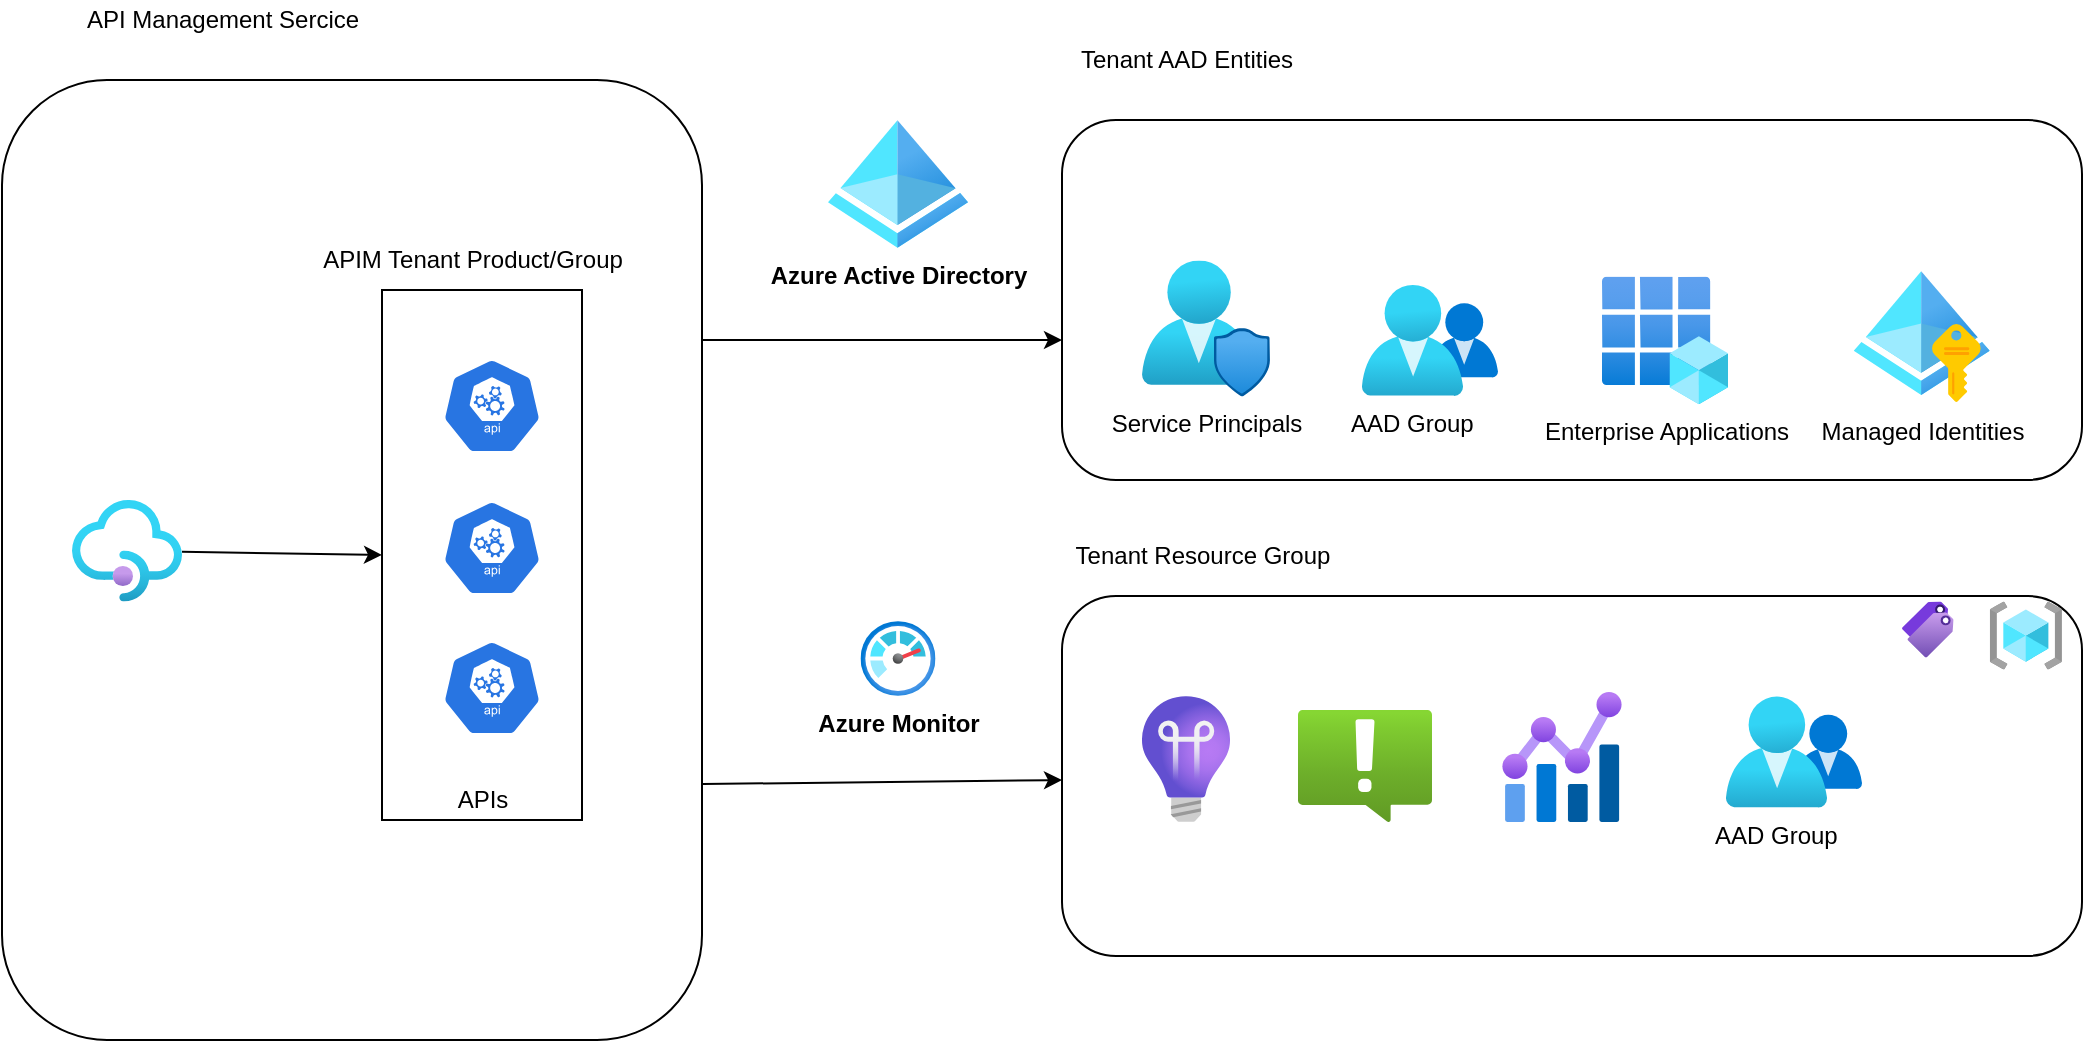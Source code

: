 <mxfile>
    <diagram id="PLmIlb0-qYM0k5oFZVpn" name="Page-1">
        <mxGraphModel dx="1954" dy="1142" grid="1" gridSize="10" guides="1" tooltips="1" connect="1" arrows="1" fold="1" page="1" pageScale="1" pageWidth="1100" pageHeight="850" math="0" shadow="0">
            <root>
                <mxCell id="0"/>
                <mxCell id="1" parent="0"/>
                <mxCell id="45" value="" style="rounded=1;whiteSpace=wrap;html=1;fillColor=none;" vertex="1" parent="1">
                    <mxGeometry x="560" y="310" width="510" height="180" as="geometry"/>
                </mxCell>
                <mxCell id="12" value="" style="rounded=1;whiteSpace=wrap;html=1;fillColor=none;" parent="1" vertex="1">
                    <mxGeometry x="560" y="548" width="510" height="180" as="geometry"/>
                </mxCell>
                <mxCell id="4" value="" style="aspect=fixed;html=1;points=[];align=center;image;fontSize=12;image=img/lib/azure2/management_governance/Alerts.svg;" parent="1" vertex="1">
                    <mxGeometry x="678" y="605" width="67" height="56.0" as="geometry"/>
                </mxCell>
                <mxCell id="2" value="" style="aspect=fixed;html=1;points=[];align=center;image;fontSize=12;image=img/lib/azure2/devops/Application_Insights.svg;" parent="1" vertex="1">
                    <mxGeometry x="600" y="598" width="44" height="63" as="geometry"/>
                </mxCell>
                <mxCell id="5" value="" style="aspect=fixed;html=1;points=[];align=center;image;fontSize=12;image=img/lib/azure2/management_governance/Metrics.svg;" parent="1" vertex="1">
                    <mxGeometry x="780" y="596" width="60" height="65" as="geometry"/>
                </mxCell>
                <mxCell id="6" value="Enterprise Applications&lt;br&gt;" style="aspect=fixed;html=1;points=[];align=center;image;fontSize=12;image=img/lib/azure2/identity/App_Registrations.svg;" parent="1" vertex="1">
                    <mxGeometry x="830" y="388.23" width="63" height="64" as="geometry"/>
                </mxCell>
                <mxCell id="9" value="" style="aspect=fixed;html=1;points=[];align=center;image;fontSize=12;image=img/lib/azure2/general/Resource_Groups.svg;" parent="1" vertex="1">
                    <mxGeometry x="1023.87" y="550.77" width="36.13" height="34" as="geometry"/>
                </mxCell>
                <mxCell id="10" value="Service Principals" style="aspect=fixed;html=1;points=[];align=center;image;fontSize=12;image=img/lib/azure2/management_governance/User_Privacy.svg;" parent="1" vertex="1">
                    <mxGeometry x="600" y="380.23" width="64" height="68" as="geometry"/>
                </mxCell>
                <mxCell id="13" value="AAD Group&lt;span style=&quot;white-space: pre&quot;&gt;&#9;&lt;/span&gt;" style="aspect=fixed;html=1;points=[];align=center;image;fontSize=12;image=img/lib/azure2/identity/Groups.svg;" parent="1" vertex="1">
                    <mxGeometry x="710" y="392.23" width="68" height="56.0" as="geometry"/>
                </mxCell>
                <mxCell id="14" value="" style="rounded=1;whiteSpace=wrap;html=1;fillColor=none;" parent="1" vertex="1">
                    <mxGeometry x="30" y="290" width="350" height="480" as="geometry"/>
                </mxCell>
                <mxCell id="16" value="" style="sketch=0;html=1;dashed=0;whitespace=wrap;fillColor=#2875E2;strokeColor=#ffffff;points=[[0.005,0.63,0],[0.1,0.2,0],[0.9,0.2,0],[0.5,0,0],[0.995,0.63,0],[0.72,0.99,0],[0.5,1,0],[0.28,0.99,0]];shape=mxgraph.kubernetes.icon;prIcon=api" parent="1" vertex="1">
                    <mxGeometry x="250" y="500" width="50" height="48" as="geometry"/>
                </mxCell>
                <mxCell id="17" value="" style="sketch=0;html=1;dashed=0;whitespace=wrap;fillColor=#2875E2;strokeColor=#ffffff;points=[[0.005,0.63,0],[0.1,0.2,0],[0.9,0.2,0],[0.5,0,0],[0.995,0.63,0],[0.72,0.99,0],[0.5,1,0],[0.28,0.99,0]];shape=mxgraph.kubernetes.icon;prIcon=api" parent="1" vertex="1">
                    <mxGeometry x="250" y="429" width="50" height="48" as="geometry"/>
                </mxCell>
                <mxCell id="18" value="" style="sketch=0;html=1;dashed=0;whitespace=wrap;fillColor=#2875E2;strokeColor=#ffffff;points=[[0.005,0.63,0],[0.1,0.2,0],[0.9,0.2,0],[0.5,0,0],[0.995,0.63,0],[0.72,0.99,0],[0.5,1,0],[0.28,0.99,0]];shape=mxgraph.kubernetes.icon;prIcon=api" parent="1" vertex="1">
                    <mxGeometry x="250" y="570" width="50" height="48" as="geometry"/>
                </mxCell>
                <mxCell id="19" value="API Management Sercice" style="text;html=1;align=center;verticalAlign=middle;resizable=0;points=[];autosize=1;strokeColor=none;fillColor=none;" parent="1" vertex="1">
                    <mxGeometry x="65" y="250" width="150" height="20" as="geometry"/>
                </mxCell>
                <mxCell id="20" value="Tenant AAD Entities" style="text;html=1;align=center;verticalAlign=middle;resizable=0;points=[];autosize=1;strokeColor=none;fillColor=none;" parent="1" vertex="1">
                    <mxGeometry x="562" y="270" width="120" height="20" as="geometry"/>
                </mxCell>
                <mxCell id="22" value="" style="rounded=0;whiteSpace=wrap;html=1;fillColor=none;" parent="1" vertex="1">
                    <mxGeometry x="220" y="395" width="100" height="265" as="geometry"/>
                </mxCell>
                <mxCell id="23" value="APIM Tenant Product/Group" style="text;html=1;align=center;verticalAlign=middle;resizable=0;points=[];autosize=1;strokeColor=none;fillColor=none;" parent="1" vertex="1">
                    <mxGeometry x="180" y="370" width="170" height="20" as="geometry"/>
                </mxCell>
                <mxCell id="24" value="APIs" style="text;html=1;align=center;verticalAlign=middle;resizable=0;points=[];autosize=1;strokeColor=none;fillColor=none;" parent="1" vertex="1">
                    <mxGeometry x="250" y="640" width="40" height="20" as="geometry"/>
                </mxCell>
                <mxCell id="44" style="edgeStyle=none;html=1;entryX=0;entryY=0.5;entryDx=0;entryDy=0;" edge="1" parent="1" source="26" target="22">
                    <mxGeometry relative="1" as="geometry"/>
                </mxCell>
                <mxCell id="26" value="" style="aspect=fixed;html=1;points=[];align=center;image;fontSize=12;image=img/lib/azure2/integration/API_Management_Services.svg;fillColor=none;" parent="1" vertex="1">
                    <mxGeometry x="65" y="500" width="55" height="50.77" as="geometry"/>
                </mxCell>
                <mxCell id="27" value="Managed Identities" style="aspect=fixed;html=1;points=[];align=center;image;fontSize=12;image=img/lib/azure2/identity/Managed_Identities.svg;fillColor=none;" parent="1" vertex="1">
                    <mxGeometry x="955.87" y="384.23" width="68" height="68" as="geometry"/>
                </mxCell>
                <mxCell id="31" value="&lt;b&gt;Azure Monitor&lt;/b&gt;" style="aspect=fixed;html=1;points=[];align=center;image;fontSize=12;image=img/lib/azure2/management_governance/Monitor.svg;fillColor=none;" parent="1" vertex="1">
                    <mxGeometry x="459.25" y="560.5" width="37.5" height="37.5" as="geometry"/>
                </mxCell>
                <mxCell id="33" value="&lt;b style=&quot;font-family: &amp;#34;helvetica&amp;#34;&quot;&gt;Azure Active Directory&lt;/b&gt;" style="aspect=fixed;html=1;points=[];align=center;image;fontSize=12;image=img/lib/azure2/identity/Azure_Active_Directory.svg;fillColor=none;" parent="1" vertex="1">
                    <mxGeometry x="443" y="310" width="70" height="64" as="geometry"/>
                </mxCell>
                <mxCell id="47" style="edgeStyle=none;html=1;" edge="1" parent="1">
                    <mxGeometry relative="1" as="geometry">
                        <mxPoint x="380" y="420" as="sourcePoint"/>
                        <mxPoint x="560" y="420" as="targetPoint"/>
                        <Array as="points">
                            <mxPoint x="500" y="420"/>
                        </Array>
                    </mxGeometry>
                </mxCell>
                <mxCell id="48" style="edgeStyle=none;html=1;entryX=-0.001;entryY=0.711;entryDx=0;entryDy=0;entryPerimeter=0;" edge="1" parent="1">
                    <mxGeometry relative="1" as="geometry">
                        <mxPoint x="380.51" y="642.021" as="sourcePoint"/>
                        <mxPoint x="560.0" y="640" as="targetPoint"/>
                    </mxGeometry>
                </mxCell>
                <mxCell id="52" value="Tenant Resource Group" style="text;html=1;align=center;verticalAlign=middle;resizable=0;points=[];autosize=1;strokeColor=none;fillColor=none;" vertex="1" parent="1">
                    <mxGeometry x="560" y="517.5" width="140" height="20" as="geometry"/>
                </mxCell>
                <mxCell id="55" value="AAD Group&lt;span style=&quot;white-space: pre&quot;&gt;&#9;&lt;/span&gt;" style="aspect=fixed;html=1;points=[];align=center;image;fontSize=12;image=img/lib/azure2/identity/Groups.svg;" vertex="1" parent="1">
                    <mxGeometry x="892" y="598" width="68" height="56.0" as="geometry"/>
                </mxCell>
                <mxCell id="56" value="" style="aspect=fixed;html=1;points=[];align=center;image;fontSize=12;image=img/lib/azure2/general/Tags.svg;" vertex="1" parent="1">
                    <mxGeometry x="980" y="550.77" width="25.85" height="28" as="geometry"/>
                </mxCell>
            </root>
        </mxGraphModel>
    </diagram>
</mxfile>